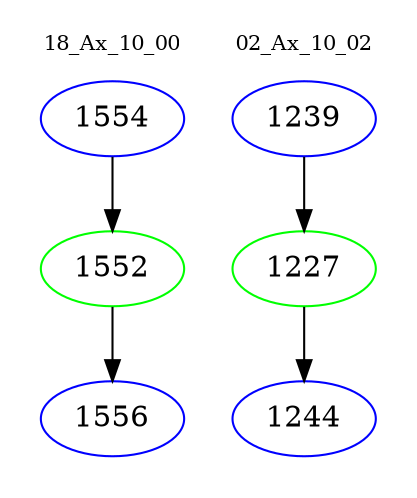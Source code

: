 digraph{
subgraph cluster_0 {
color = white
label = "18_Ax_10_00";
fontsize=10;
T0_1554 [label="1554", color="blue"]
T0_1554 -> T0_1552 [color="black"]
T0_1552 [label="1552", color="green"]
T0_1552 -> T0_1556 [color="black"]
T0_1556 [label="1556", color="blue"]
}
subgraph cluster_1 {
color = white
label = "02_Ax_10_02";
fontsize=10;
T1_1239 [label="1239", color="blue"]
T1_1239 -> T1_1227 [color="black"]
T1_1227 [label="1227", color="green"]
T1_1227 -> T1_1244 [color="black"]
T1_1244 [label="1244", color="blue"]
}
}
